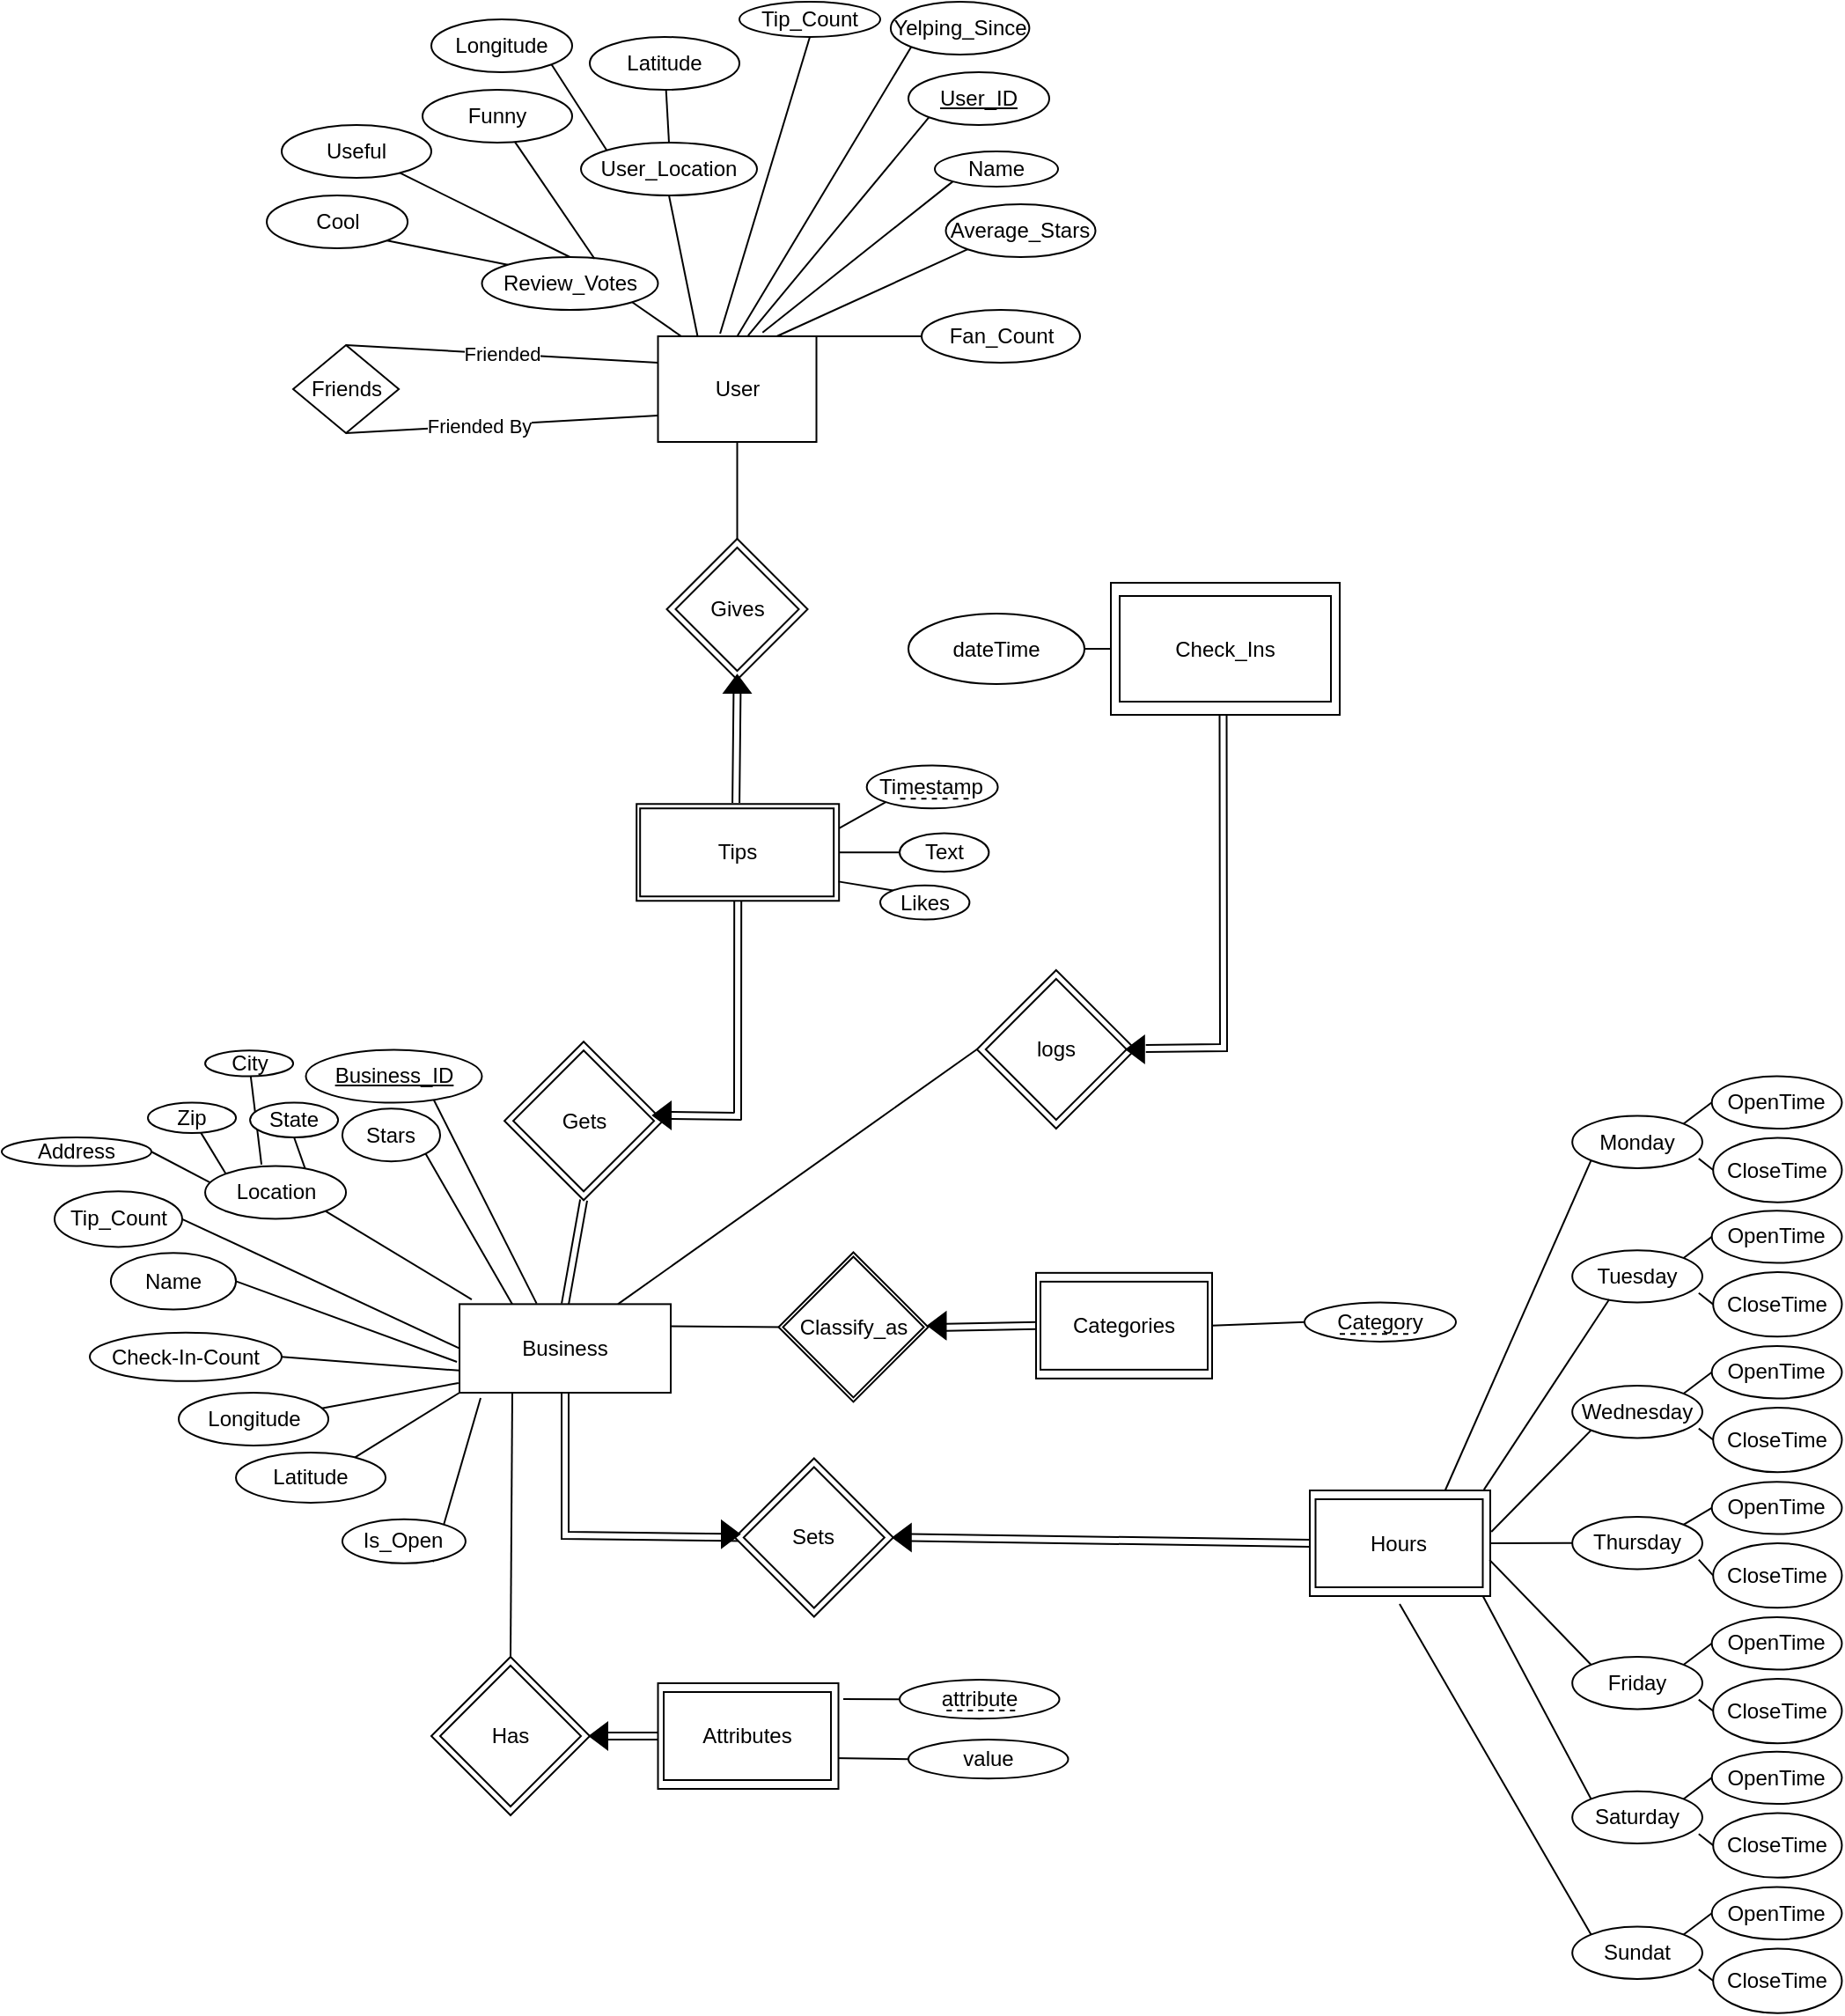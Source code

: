 <mxfile version="16.5.6" type="device"><diagram id="AR53AY8gA__hk3BfwRqI" name="Page-1"><mxGraphModel dx="1935" dy="1613" grid="1" gridSize="10" guides="1" tooltips="1" connect="1" arrows="1" fold="1" page="1" pageScale="1" pageWidth="850" pageHeight="1100" math="0" shadow="0"><root><mxCell id="0"/><mxCell id="1" parent="0"/><mxCell id="89PzQqyRBDrv_5Wlazgx-56" style="edgeStyle=none;shape=link;rounded=0;orthogonalLoop=1;jettySize=auto;html=1;exitX=0.5;exitY=1;exitDx=0;exitDy=0;entryX=0.5;entryY=0;entryDx=0;entryDy=0;startArrow=classic;startFill=1;endArrow=none;endFill=0;" parent="1" source="89PzQqyRBDrv_5Wlazgx-22" target="rKgtSeft5vj3iwlI9UVr-20" edge="1"><mxGeometry relative="1" as="geometry"/></mxCell><mxCell id="89PzQqyRBDrv_5Wlazgx-22" value="Gets" style="rhombus;whiteSpace=wrap;html=1;rounded=0;" parent="1" vertex="1"><mxGeometry x="285.53" y="610.62" width="90" height="90" as="geometry"/></mxCell><mxCell id="89PzQqyRBDrv_5Wlazgx-21" value="Tips" style="rounded=0;whiteSpace=wrap;html=1;" parent="1" vertex="1"><mxGeometry x="360.59" y="475.63" width="115" height="55" as="geometry"/></mxCell><mxCell id="89PzQqyRBDrv_5Wlazgx-20" value="Gives" style="rhombus;whiteSpace=wrap;html=1;rounded=0;" parent="1" vertex="1"><mxGeometry x="377.75" y="325" width="80" height="80" as="geometry"/></mxCell><mxCell id="89PzQqyRBDrv_5Wlazgx-18" value="Check_Ins" style="rounded=0;whiteSpace=wrap;html=1;" parent="1" vertex="1"><mxGeometry x="630" y="350" width="130" height="75" as="geometry"/></mxCell><mxCell id="NJfLKuM1G43_eUF7Ik8_-44" value="" style="edgeStyle=none;rounded=0;orthogonalLoop=1;jettySize=auto;html=1;endArrow=none;endFill=0;" parent="1" source="xviJDu3-SeCgHTeJtc27-12" edge="1"><mxGeometry relative="1" as="geometry"><mxPoint x="629.75" y="387.5" as="targetPoint"/></mxGeometry></mxCell><mxCell id="xviJDu3-SeCgHTeJtc27-12" value="dateTime" style="ellipse;whiteSpace=wrap;html=1;rounded=0;" parent="1" vertex="1"><mxGeometry x="515" y="367.5" width="100" height="40" as="geometry"/></mxCell><mxCell id="rKgtSeft5vj3iwlI9UVr-4" value="" style="rounded=0;orthogonalLoop=1;jettySize=auto;html=1;endArrow=none;endFill=0;entryX=0;entryY=1;entryDx=0;entryDy=0;exitX=0.66;exitY=-0.036;exitDx=0;exitDy=0;exitPerimeter=0;" parent="1" source="rKgtSeft5vj3iwlI9UVr-2" target="rKgtSeft5vj3iwlI9UVr-3" edge="1"><mxGeometry relative="1" as="geometry"/></mxCell><mxCell id="rKgtSeft5vj3iwlI9UVr-7" style="rounded=0;orthogonalLoop=1;jettySize=auto;html=1;entryX=0;entryY=1;entryDx=0;entryDy=0;endArrow=none;endFill=0;exitX=0.75;exitY=0;exitDx=0;exitDy=0;" parent="1" source="rKgtSeft5vj3iwlI9UVr-2" target="rKgtSeft5vj3iwlI9UVr-5" edge="1"><mxGeometry relative="1" as="geometry"><mxPoint x="429" y="260" as="sourcePoint"/></mxGeometry></mxCell><mxCell id="rKgtSeft5vj3iwlI9UVr-9" style="edgeStyle=none;shape=connector;rounded=0;orthogonalLoop=1;jettySize=auto;html=1;labelBackgroundColor=default;fontFamily=Helvetica;fontSize=11;fontColor=default;endArrow=none;endFill=0;strokeColor=default;entryX=0;entryY=1;entryDx=0;entryDy=0;exitX=0.5;exitY=0;exitDx=0;exitDy=0;" parent="1" source="rKgtSeft5vj3iwlI9UVr-2" target="rKgtSeft5vj3iwlI9UVr-8" edge="1"><mxGeometry relative="1" as="geometry"><mxPoint x="409" y="260" as="sourcePoint"/></mxGeometry></mxCell><mxCell id="rKgtSeft5vj3iwlI9UVr-11" style="edgeStyle=none;shape=connector;rounded=0;orthogonalLoop=1;jettySize=auto;html=1;exitX=1;exitY=0;exitDx=0;exitDy=0;entryX=0;entryY=0.5;entryDx=0;entryDy=0;labelBackgroundColor=default;fontFamily=Helvetica;fontSize=11;fontColor=default;endArrow=none;endFill=0;strokeColor=default;" parent="1" source="rKgtSeft5vj3iwlI9UVr-2" target="rKgtSeft5vj3iwlI9UVr-10" edge="1"><mxGeometry relative="1" as="geometry"/></mxCell><mxCell id="WrCm-bGhmT7i81sUrqgi-14" style="edgeStyle=none;rounded=0;orthogonalLoop=1;jettySize=auto;html=1;endArrow=none;endFill=0;entryX=0;entryY=1;entryDx=0;entryDy=0;exitX=0.569;exitY=-0.008;exitDx=0;exitDy=0;exitPerimeter=0;" parent="1" source="rKgtSeft5vj3iwlI9UVr-2" target="WrCm-bGhmT7i81sUrqgi-15" edge="1"><mxGeometry relative="1" as="geometry"><mxPoint x="389" y="70" as="targetPoint"/></mxGeometry></mxCell><mxCell id="rKgtSeft5vj3iwlI9UVr-2" value="User" style="rounded=0;whiteSpace=wrap;html=1;" parent="1" vertex="1"><mxGeometry x="372.75" y="210" width="90" height="60" as="geometry"/></mxCell><mxCell id="rKgtSeft5vj3iwlI9UVr-3" value="Name" style="ellipse;whiteSpace=wrap;html=1;rounded=0;" parent="1" vertex="1"><mxGeometry x="530" y="105" width="70" height="20" as="geometry"/></mxCell><mxCell id="rKgtSeft5vj3iwlI9UVr-5" value="Average_Stars" style="ellipse;whiteSpace=wrap;html=1;rounded=0;" parent="1" vertex="1"><mxGeometry x="536.25" y="135" width="85" height="30" as="geometry"/></mxCell><mxCell id="rKgtSeft5vj3iwlI9UVr-8" value="Yelping_Since" style="ellipse;whiteSpace=wrap;html=1;rounded=0;" parent="1" vertex="1"><mxGeometry x="504.94" y="20" width="78.75" height="30" as="geometry"/></mxCell><mxCell id="rKgtSeft5vj3iwlI9UVr-10" value="Fan_Count" style="ellipse;whiteSpace=wrap;html=1;rounded=0;" parent="1" vertex="1"><mxGeometry x="522.5" y="195" width="90" height="30" as="geometry"/></mxCell><mxCell id="rKgtSeft5vj3iwlI9UVr-16" style="edgeStyle=none;shape=connector;rounded=0;orthogonalLoop=1;jettySize=auto;html=1;exitX=0.5;exitY=1;exitDx=0;exitDy=0;labelBackgroundColor=default;fontFamily=Helvetica;fontSize=11;fontColor=default;endArrow=none;endFill=0;strokeColor=default;entryX=0.392;entryY=-0.025;entryDx=0;entryDy=0;entryPerimeter=0;" parent="1" source="rKgtSeft5vj3iwlI9UVr-14" target="rKgtSeft5vj3iwlI9UVr-2" edge="1"><mxGeometry relative="1" as="geometry"/></mxCell><mxCell id="rKgtSeft5vj3iwlI9UVr-14" value="Tip_Count" style="ellipse;whiteSpace=wrap;html=1;rounded=0;" parent="1" vertex="1"><mxGeometry x="419" y="20" width="80" height="20" as="geometry"/></mxCell><mxCell id="rKgtSeft5vj3iwlI9UVr-18" style="edgeStyle=none;shape=connector;rounded=0;orthogonalLoop=1;jettySize=auto;html=1;exitX=0.5;exitY=1;exitDx=0;exitDy=0;labelBackgroundColor=default;fontFamily=Helvetica;fontSize=11;fontColor=default;endArrow=none;endFill=0;strokeColor=default;entryX=0.25;entryY=0;entryDx=0;entryDy=0;" parent="1" source="rKgtSeft5vj3iwlI9UVr-17" target="rKgtSeft5vj3iwlI9UVr-2" edge="1"><mxGeometry relative="1" as="geometry"><mxPoint x="399" y="250" as="targetPoint"/></mxGeometry></mxCell><mxCell id="WrCm-bGhmT7i81sUrqgi-6" style="edgeStyle=none;rounded=0;orthogonalLoop=1;jettySize=auto;html=1;exitX=0.5;exitY=0;exitDx=0;exitDy=0;endArrow=none;endFill=0;" parent="1" source="rKgtSeft5vj3iwlI9UVr-17" target="WrCm-bGhmT7i81sUrqgi-8" edge="1"><mxGeometry relative="1" as="geometry"><mxPoint x="699" y="40" as="targetPoint"/></mxGeometry></mxCell><mxCell id="WrCm-bGhmT7i81sUrqgi-7" style="edgeStyle=none;rounded=0;orthogonalLoop=1;jettySize=auto;html=1;exitX=0;exitY=0;exitDx=0;exitDy=0;endArrow=none;endFill=0;entryX=1;entryY=1;entryDx=0;entryDy=0;" parent="1" source="rKgtSeft5vj3iwlI9UVr-17" target="WrCm-bGhmT7i81sUrqgi-9" edge="1"><mxGeometry relative="1" as="geometry"><mxPoint x="759" y="90" as="targetPoint"/></mxGeometry></mxCell><mxCell id="rKgtSeft5vj3iwlI9UVr-17" value="User_Location" style="ellipse;whiteSpace=wrap;html=1;rounded=0;" parent="1" vertex="1"><mxGeometry x="329.0" y="100" width="100" height="30" as="geometry"/></mxCell><mxCell id="rKgtSeft5vj3iwlI9UVr-25" value="" style="edgeStyle=none;shape=connector;rounded=0;orthogonalLoop=1;jettySize=auto;html=1;labelBackgroundColor=default;fontFamily=Helvetica;fontSize=11;fontColor=default;endArrow=none;endFill=0;strokeColor=default;exitX=0.058;exitY=-0.053;exitDx=0;exitDy=0;entryX=1;entryY=1;entryDx=0;entryDy=0;exitPerimeter=0;" parent="1" source="rKgtSeft5vj3iwlI9UVr-20" target="rKgtSeft5vj3iwlI9UVr-24" edge="1"><mxGeometry relative="1" as="geometry"><mxPoint x="250.53" y="770.62" as="sourcePoint"/></mxGeometry></mxCell><mxCell id="WrCm-bGhmT7i81sUrqgi-16" style="edgeStyle=none;rounded=0;orthogonalLoop=1;jettySize=auto;html=1;exitX=0.365;exitY=-0.008;exitDx=0;exitDy=0;endArrow=none;endFill=0;entryX=0.723;entryY=0.923;entryDx=0;entryDy=0;exitPerimeter=0;entryPerimeter=0;" parent="1" source="rKgtSeft5vj3iwlI9UVr-20" target="WrCm-bGhmT7i81sUrqgi-17" edge="1"><mxGeometry relative="1" as="geometry"><mxPoint x="410.53" y="670.62" as="targetPoint"/></mxGeometry></mxCell><mxCell id="WrCm-bGhmT7i81sUrqgi-61" style="edgeStyle=none;rounded=0;orthogonalLoop=1;jettySize=auto;html=1;endArrow=none;endFill=0;entryX=1;entryY=0.5;entryDx=0;entryDy=0;exitX=0;exitY=0.75;exitDx=0;exitDy=0;" parent="1" source="rKgtSeft5vj3iwlI9UVr-20" target="WrCm-bGhmT7i81sUrqgi-62" edge="1"><mxGeometry relative="1" as="geometry"><mxPoint x="140.53" y="960.62" as="targetPoint"/><mxPoint x="250" y="780" as="sourcePoint"/></mxGeometry></mxCell><mxCell id="rKgtSeft5vj3iwlI9UVr-20" value="Business" style="rounded=0;whiteSpace=wrap;html=1;" parent="1" vertex="1"><mxGeometry x="260" y="759.69" width="120" height="50.31" as="geometry"/></mxCell><mxCell id="rKgtSeft5vj3iwlI9UVr-27" value="" style="edgeStyle=none;shape=connector;rounded=0;orthogonalLoop=1;jettySize=auto;html=1;labelBackgroundColor=default;fontFamily=Helvetica;fontSize=11;fontColor=default;endArrow=none;endFill=0;strokeColor=default;exitX=0.4;exitY=-0.027;exitDx=0;exitDy=0;exitPerimeter=0;" parent="1" source="rKgtSeft5vj3iwlI9UVr-24" target="rKgtSeft5vj3iwlI9UVr-26" edge="1"><mxGeometry relative="1" as="geometry"><mxPoint x="3.031" y="670.728" as="sourcePoint"/><mxPoint x="-20" y="658" as="targetPoint"/></mxGeometry></mxCell><mxCell id="rKgtSeft5vj3iwlI9UVr-28" style="edgeStyle=none;shape=connector;rounded=0;orthogonalLoop=1;jettySize=auto;html=1;exitX=0.713;exitY=0.073;exitDx=0;exitDy=0;labelBackgroundColor=default;fontFamily=Helvetica;fontSize=11;fontColor=default;endArrow=none;endFill=0;strokeColor=default;entryX=0.5;entryY=1;entryDx=0;entryDy=0;exitPerimeter=0;" parent="1" source="rKgtSeft5vj3iwlI9UVr-24" target="rKgtSeft5vj3iwlI9UVr-29" edge="1"><mxGeometry relative="1" as="geometry"><mxPoint x="-51.97" y="750" as="targetPoint"/></mxGeometry></mxCell><mxCell id="rKgtSeft5vj3iwlI9UVr-24" value="Location" style="ellipse;whiteSpace=wrap;html=1;rounded=0;" parent="1" vertex="1"><mxGeometry x="115.53" y="681.25" width="80" height="30" as="geometry"/></mxCell><mxCell id="rKgtSeft5vj3iwlI9UVr-26" value="City" style="ellipse;whiteSpace=wrap;html=1;rounded=0;" parent="1" vertex="1"><mxGeometry x="115.53" y="615.62" width="50" height="14.69" as="geometry"/></mxCell><mxCell id="rKgtSeft5vj3iwlI9UVr-29" value="State" style="ellipse;whiteSpace=wrap;html=1;rounded=0;" parent="1" vertex="1"><mxGeometry x="141.05" y="645.31" width="50" height="19.69" as="geometry"/></mxCell><mxCell id="rKgtSeft5vj3iwlI9UVr-33" style="edgeStyle=none;shape=connector;rounded=0;orthogonalLoop=1;jettySize=auto;html=1;exitX=1;exitY=0.5;exitDx=0;exitDy=0;labelBackgroundColor=default;fontFamily=Helvetica;fontSize=11;fontColor=default;endArrow=none;endFill=0;strokeColor=default;entryX=-0.012;entryY=0.652;entryDx=0;entryDy=0;entryPerimeter=0;" parent="1" source="rKgtSeft5vj3iwlI9UVr-32" target="rKgtSeft5vj3iwlI9UVr-20" edge="1"><mxGeometry relative="1" as="geometry"><mxPoint x="280" y="770" as="targetPoint"/></mxGeometry></mxCell><mxCell id="rKgtSeft5vj3iwlI9UVr-32" value="Name" style="ellipse;whiteSpace=wrap;html=1;rounded=0;" parent="1" vertex="1"><mxGeometry x="61.97" y="730.62" width="71.05" height="32.19" as="geometry"/></mxCell><mxCell id="rKgtSeft5vj3iwlI9UVr-36" style="edgeStyle=none;shape=connector;rounded=0;orthogonalLoop=1;jettySize=auto;html=1;exitX=1;exitY=1;exitDx=0;exitDy=0;entryX=0.25;entryY=0;entryDx=0;entryDy=0;labelBackgroundColor=default;fontFamily=Helvetica;fontSize=11;fontColor=default;endArrow=none;endFill=0;strokeColor=default;" parent="1" source="rKgtSeft5vj3iwlI9UVr-34" target="rKgtSeft5vj3iwlI9UVr-20" edge="1"><mxGeometry relative="1" as="geometry"/></mxCell><mxCell id="rKgtSeft5vj3iwlI9UVr-34" value="Stars" style="ellipse;whiteSpace=wrap;html=1;rounded=0;" parent="1" vertex="1"><mxGeometry x="193.47" y="648.6" width="55.53" height="30" as="geometry"/></mxCell><mxCell id="rKgtSeft5vj3iwlI9UVr-40" style="edgeStyle=none;shape=connector;rounded=0;orthogonalLoop=1;jettySize=auto;html=1;entryX=0;entryY=0.5;entryDx=0;entryDy=0;labelBackgroundColor=default;fontFamily=Helvetica;fontSize=11;fontColor=default;endArrow=none;endFill=0;strokeColor=default;exitX=1;exitY=0.5;exitDx=0;exitDy=0;" parent="1" source="rKgtSeft5vj3iwlI9UVr-39" target="rKgtSeft5vj3iwlI9UVr-20" edge="1"><mxGeometry relative="1" as="geometry"/></mxCell><mxCell id="rKgtSeft5vj3iwlI9UVr-39" value="Tip_Count" style="ellipse;whiteSpace=wrap;html=1;rounded=0;" parent="1" vertex="1"><mxGeometry x="30" y="695.62" width="72.5" height="31.57" as="geometry"/></mxCell><mxCell id="WrCm-bGhmT7i81sUrqgi-8" value="Latitude" style="ellipse;whiteSpace=wrap;html=1;rounded=0;" parent="1" vertex="1"><mxGeometry x="334" y="40" width="85" height="30" as="geometry"/></mxCell><mxCell id="WrCm-bGhmT7i81sUrqgi-9" value="Longitude" style="ellipse;whiteSpace=wrap;html=1;rounded=0;" parent="1" vertex="1"><mxGeometry x="244" y="30" width="80" height="30" as="geometry"/></mxCell><mxCell id="WrCm-bGhmT7i81sUrqgi-12" value="Friended" style="edgeStyle=none;rounded=0;orthogonalLoop=1;jettySize=auto;html=1;exitX=0.5;exitY=0;exitDx=0;exitDy=0;endArrow=none;endFill=0;entryX=0;entryY=0.25;entryDx=0;entryDy=0;" parent="1" source="WrCm-bGhmT7i81sUrqgi-11" target="rKgtSeft5vj3iwlI9UVr-2" edge="1"><mxGeometry relative="1" as="geometry"><mxPoint x="370" y="220" as="targetPoint"/></mxGeometry></mxCell><mxCell id="WrCm-bGhmT7i81sUrqgi-11" value="Friends" style="rhombus;whiteSpace=wrap;html=1;" parent="1" vertex="1"><mxGeometry x="165.53" y="215" width="60" height="50" as="geometry"/></mxCell><mxCell id="WrCm-bGhmT7i81sUrqgi-15" value="&lt;u&gt;User_ID&lt;/u&gt;" style="ellipse;whiteSpace=wrap;html=1;rounded=0;" parent="1" vertex="1"><mxGeometry x="515" y="60" width="80" height="30" as="geometry"/></mxCell><mxCell id="WrCm-bGhmT7i81sUrqgi-17" value="&lt;u&gt;Business_ID&lt;/u&gt;" style="ellipse;whiteSpace=wrap;html=1;rounded=0;" parent="1" vertex="1"><mxGeometry x="172.75" y="615.31" width="100" height="30" as="geometry"/></mxCell><mxCell id="xviJDu3-SeCgHTeJtc27-4" style="edgeStyle=none;rounded=0;orthogonalLoop=1;jettySize=auto;html=1;exitX=1;exitY=0.25;exitDx=0;exitDy=0;endArrow=none;endFill=0;entryX=0;entryY=1;entryDx=0;entryDy=0;" parent="1" source="89PzQqyRBDrv_5Wlazgx-21" target="xviJDu3-SeCgHTeJtc27-5" edge="1"><mxGeometry relative="1" as="geometry"><mxPoint x="436.97" y="356.88" as="targetPoint"/><mxPoint x="436.97" y="466.88" as="sourcePoint"/></mxGeometry></mxCell><mxCell id="WrCm-bGhmT7i81sUrqgi-32" value="" style="edgeStyle=none;rounded=0;orthogonalLoop=1;jettySize=auto;html=1;endArrow=none;endFill=0;entryX=0.5;entryY=1;entryDx=0;entryDy=0;exitX=0.5;exitY=0;exitDx=0;exitDy=0;" parent="1" source="89PzQqyRBDrv_5Wlazgx-20" target="rKgtSeft5vj3iwlI9UVr-2" edge="1"><mxGeometry relative="1" as="geometry"><mxPoint x="475.25" y="270" as="targetPoint"/><mxPoint x="415.25" y="340" as="sourcePoint"/></mxGeometry></mxCell><mxCell id="WrCm-bGhmT7i81sUrqgi-31" value="Gives" style="rhombus;whiteSpace=wrap;html=1;rounded=0;" parent="1" vertex="1"><mxGeometry x="382.75" y="330" width="70" height="70" as="geometry"/></mxCell><mxCell id="xviJDu3-SeCgHTeJtc27-8" style="rounded=0;orthogonalLoop=1;jettySize=auto;html=1;endArrow=none;endFill=0;startArrow=none;exitX=0;exitY=0.5;exitDx=0;exitDy=0;entryX=0.75;entryY=0;entryDx=0;entryDy=0;" parent="1" source="89PzQqyRBDrv_5Wlazgx-19" target="rKgtSeft5vj3iwlI9UVr-20" edge="1"><mxGeometry relative="1" as="geometry"><mxPoint x="663.03" y="603.12" as="sourcePoint"/><mxPoint x="390.53" y="770.62" as="targetPoint"/></mxGeometry></mxCell><mxCell id="WrCm-bGhmT7i81sUrqgi-62" value="Check-In-Count" style="ellipse;whiteSpace=wrap;html=1;rounded=0;" parent="1" vertex="1"><mxGeometry x="50" y="775.93" width="109" height="27.5" as="geometry"/></mxCell><mxCell id="89PzQqyRBDrv_5Wlazgx-1" value="Tips" style="rounded=0;whiteSpace=wrap;html=1;" parent="1" vertex="1"><mxGeometry x="362.59" y="478.13" width="110" height="50" as="geometry"/></mxCell><mxCell id="89PzQqyRBDrv_5Wlazgx-5" value="Gets" style="rhombus;whiteSpace=wrap;html=1;rounded=0;" parent="1" vertex="1"><mxGeometry x="290.53" y="615.62" width="80" height="80" as="geometry"/></mxCell><mxCell id="89PzQqyRBDrv_5Wlazgx-6" value="" style="rounded=0;orthogonalLoop=1;jettySize=auto;html=1;endArrow=none;endFill=0;shape=link;exitX=0.5;exitY=1;exitDx=0;exitDy=0;entryX=0;entryY=0.5;entryDx=0;entryDy=0;" parent="1" source="89PzQqyRBDrv_5Wlazgx-21" target="89PzQqyRBDrv_5Wlazgx-52" edge="1"><mxGeometry relative="1" as="geometry"><mxPoint x="431.25" y="530" as="sourcePoint"/><mxPoint x="380" y="650" as="targetPoint"/><Array as="points"><mxPoint x="418" y="653"/></Array></mxGeometry></mxCell><mxCell id="89PzQqyRBDrv_5Wlazgx-7" value="Check_Ins" style="rounded=0;whiteSpace=wrap;html=1;" parent="1" vertex="1"><mxGeometry x="635" y="357.5" width="120" height="60" as="geometry"/></mxCell><mxCell id="89PzQqyRBDrv_5Wlazgx-10" style="edgeStyle=none;rounded=0;orthogonalLoop=1;jettySize=auto;html=1;exitX=0;exitY=0.5;exitDx=0;exitDy=0;endArrow=none;endFill=0;entryX=1;entryY=0.5;entryDx=0;entryDy=0;" parent="1" source="89PzQqyRBDrv_5Wlazgx-9" target="89PzQqyRBDrv_5Wlazgx-21" edge="1"><mxGeometry relative="1" as="geometry"><mxPoint x="386.97" y="456.88" as="targetPoint"/></mxGeometry></mxCell><mxCell id="89PzQqyRBDrv_5Wlazgx-9" value="Text" style="ellipse;whiteSpace=wrap;html=1;rounded=0;" parent="1" vertex="1"><mxGeometry x="510.0" y="492.19" width="50.69" height="21.88" as="geometry"/></mxCell><mxCell id="89PzQqyRBDrv_5Wlazgx-15" style="edgeStyle=none;rounded=0;orthogonalLoop=1;jettySize=auto;html=1;exitX=-0.095;exitY=0.534;exitDx=0;exitDy=0;endArrow=none;endFill=0;startArrow=none;startFill=1;shape=link;exitPerimeter=0;" parent="1" source="89PzQqyRBDrv_5Wlazgx-45" edge="1"><mxGeometry relative="1" as="geometry"><mxPoint x="693.75" y="425" as="targetPoint"/><Array as="points"><mxPoint x="694" y="614"/></Array></mxGeometry></mxCell><mxCell id="89PzQqyRBDrv_5Wlazgx-27" style="edgeStyle=none;rounded=0;orthogonalLoop=1;jettySize=auto;html=1;exitX=0;exitY=0;exitDx=0;exitDy=0;entryX=0.997;entryY=0.801;entryDx=0;entryDy=0;endArrow=none;endFill=0;entryPerimeter=0;" parent="1" source="89PzQqyRBDrv_5Wlazgx-24" target="89PzQqyRBDrv_5Wlazgx-21" edge="1"><mxGeometry relative="1" as="geometry"/></mxCell><mxCell id="89PzQqyRBDrv_5Wlazgx-24" value="Likes" style="ellipse;whiteSpace=wrap;html=1;rounded=0;" parent="1" vertex="1"><mxGeometry x="499.0" y="521.88" width="50.69" height="19.38" as="geometry"/></mxCell><mxCell id="89PzQqyRBDrv_5Wlazgx-34" style="edgeStyle=none;rounded=0;orthogonalLoop=1;jettySize=auto;html=1;exitX=0.947;exitY=0.3;exitDx=0;exitDy=0;entryX=-0.005;entryY=0.89;entryDx=0;entryDy=0;endArrow=none;endFill=0;entryPerimeter=0;exitPerimeter=0;" parent="1" source="89PzQqyRBDrv_5Wlazgx-32" target="rKgtSeft5vj3iwlI9UVr-20" edge="1"><mxGeometry relative="1" as="geometry"><mxPoint x="381.78" y="790.62" as="targetPoint"/></mxGeometry></mxCell><mxCell id="89PzQqyRBDrv_5Wlazgx-32" value="Longitude" style="ellipse;whiteSpace=wrap;html=1;rounded=0;" parent="1" vertex="1"><mxGeometry x="100.52" y="810" width="85" height="30" as="geometry"/></mxCell><mxCell id="89PzQqyRBDrv_5Wlazgx-35" style="edgeStyle=none;rounded=0;orthogonalLoop=1;jettySize=auto;html=1;exitX=0.782;exitY=0.119;exitDx=0;exitDy=0;endArrow=none;endFill=0;entryX=0;entryY=1;entryDx=0;entryDy=0;exitPerimeter=0;" parent="1" source="89PzQqyRBDrv_5Wlazgx-33" target="rKgtSeft5vj3iwlI9UVr-20" edge="1"><mxGeometry relative="1" as="geometry"><mxPoint x="390.53" y="810.62" as="targetPoint"/></mxGeometry></mxCell><mxCell id="89PzQqyRBDrv_5Wlazgx-33" value="Latitude" style="ellipse;whiteSpace=wrap;html=1;rounded=0;" parent="1" vertex="1"><mxGeometry x="133.02" y="844.06" width="85" height="28.44" as="geometry"/></mxCell><mxCell id="89PzQqyRBDrv_5Wlazgx-37" style="edgeStyle=none;rounded=0;orthogonalLoop=1;jettySize=auto;html=1;exitX=0.735;exitY=0.968;exitDx=0;exitDy=0;endArrow=none;endFill=0;exitPerimeter=0;entryX=0.1;entryY=1.06;entryDx=0;entryDy=0;entryPerimeter=0;" parent="1" source="89PzQqyRBDrv_5Wlazgx-36" target="rKgtSeft5vj3iwlI9UVr-20" edge="1"><mxGeometry relative="1" as="geometry"><mxPoint x="210" y="760" as="targetPoint"/></mxGeometry></mxCell><mxCell id="89PzQqyRBDrv_5Wlazgx-36" value="Is_Open" style="ellipse;whiteSpace=wrap;html=1;rounded=0;" parent="1" vertex="1"><mxGeometry x="193.47" y="881.88" width="70" height="25" as="geometry"/></mxCell><mxCell id="89PzQqyRBDrv_5Wlazgx-40" style="edgeStyle=none;rounded=0;orthogonalLoop=1;jettySize=auto;html=1;exitX=0;exitY=0.5;exitDx=0;exitDy=0;entryX=1;entryY=0.25;entryDx=0;entryDy=0;endArrow=none;endFill=0;" parent="1" source="NJfLKuM1G43_eUF7Ik8_-21" target="rKgtSeft5vj3iwlI9UVr-20" edge="1"><mxGeometry relative="1" as="geometry"><mxPoint x="529.354" y="814.407" as="sourcePoint"/></mxGeometry></mxCell><mxCell id="89PzQqyRBDrv_5Wlazgx-52" value="" style="triangle;whiteSpace=wrap;html=1;rotation=-180;fillColor=#000000;" parent="1" vertex="1"><mxGeometry x="370.0" y="645" width="10" height="15" as="geometry"/></mxCell><mxCell id="89PzQqyRBDrv_5Wlazgx-48" value="" style="triangle;whiteSpace=wrap;html=1;rotation=-90;fillColor=#000000;" parent="1" vertex="1"><mxGeometry x="412.75" y="400" width="10" height="15" as="geometry"/></mxCell><mxCell id="89PzQqyRBDrv_5Wlazgx-55" value="" style="rounded=0;orthogonalLoop=1;jettySize=auto;html=1;endArrow=none;endFill=0;shape=link;exitX=0.495;exitY=-0.063;exitDx=0;exitDy=0;exitPerimeter=0;" parent="1" source="89PzQqyRBDrv_5Wlazgx-1" target="89PzQqyRBDrv_5Wlazgx-48" edge="1"><mxGeometry relative="1" as="geometry"><mxPoint x="430" y="460" as="sourcePoint"/><mxPoint x="413.25" y="440" as="targetPoint"/></mxGeometry></mxCell><mxCell id="NJfLKuM1G43_eUF7Ik8_-35" style="edgeStyle=none;rounded=0;orthogonalLoop=1;jettySize=auto;html=1;exitX=1;exitY=0.5;exitDx=0;exitDy=0;endArrow=none;endFill=0;entryX=0.037;entryY=0.313;entryDx=0;entryDy=0;entryPerimeter=0;" parent="1" source="89PzQqyRBDrv_5Wlazgx-57" target="rKgtSeft5vj3iwlI9UVr-24" edge="1"><mxGeometry relative="1" as="geometry"><mxPoint x="270" y="780" as="targetPoint"/></mxGeometry></mxCell><mxCell id="89PzQqyRBDrv_5Wlazgx-57" value="Address" style="ellipse;whiteSpace=wrap;html=1;rounded=0;" parent="1" vertex="1"><mxGeometry x="-7.105e-15" y="665.0" width="85" height="16.25" as="geometry"/></mxCell><mxCell id="NJfLKuM1G43_eUF7Ik8_-18" style="edgeStyle=none;rounded=0;orthogonalLoop=1;jettySize=auto;html=1;exitX=0;exitY=0.5;exitDx=0;exitDy=0;endArrow=none;endFill=0;entryX=1;entryY=0.5;entryDx=0;entryDy=0;" parent="1" source="NJfLKuM1G43_eUF7Ik8_-10" target="NJfLKuM1G43_eUF7Ik8_-19" edge="1"><mxGeometry relative="1" as="geometry"><mxPoint x="847.95" y="844.82" as="targetPoint"/></mxGeometry></mxCell><mxCell id="NJfLKuM1G43_eUF7Ik8_-10" value="Thursday" style="ellipse;whiteSpace=wrap;html=1;rounded=0;" parent="1" vertex="1"><mxGeometry x="892.09" y="880.54" width="73.89" height="29.68" as="geometry"/></mxCell><mxCell id="NJfLKuM1G43_eUF7Ik8_-24" value="" style="rounded=0;orthogonalLoop=1;jettySize=auto;html=1;endArrow=none;endFill=0;shape=link;exitX=0;exitY=0.5;exitDx=0;exitDy=0;entryX=0;entryY=0.5;entryDx=0;entryDy=0;startArrow=none;" parent="1" source="NJfLKuM1G43_eUF7Ik8_-23" target="NJfLKuM1G43_eUF7Ik8_-19" edge="1"><mxGeometry relative="1" as="geometry"><mxPoint x="528.96" y="1148.56" as="sourcePoint"/><mxPoint x="569.61" y="888.88" as="targetPoint"/></mxGeometry></mxCell><mxCell id="NJfLKuM1G43_eUF7Ik8_-25" value="Hours" style="rounded=0;whiteSpace=wrap;html=1;" parent="1" vertex="1"><mxGeometry x="587.5" y="741.93" width="100" height="60" as="geometry"/></mxCell><mxCell id="NJfLKuM1G43_eUF7Ik8_-26" value="Categories" style="rounded=0;whiteSpace=wrap;html=1;" parent="1" vertex="1"><mxGeometry x="590" y="746.93" width="95" height="50" as="geometry"/></mxCell><mxCell id="NJfLKuM1G43_eUF7Ik8_-31" value="" style="triangle;whiteSpace=wrap;html=1;rotation=-180;fillColor=#000000;" parent="1" vertex="1"><mxGeometry x="526.25" y="764.43" width="10" height="15" as="geometry"/></mxCell><mxCell id="NJfLKuM1G43_eUF7Ik8_-32" value="" style="edgeStyle=none;shape=link;rounded=0;orthogonalLoop=1;jettySize=auto;html=1;exitX=0;exitY=0.5;exitDx=0;exitDy=0;endArrow=none;endFill=0;width=4;entryX=-0.011;entryY=0.44;entryDx=0;entryDy=0;entryPerimeter=0;" parent="1" source="NJfLKuM1G43_eUF7Ik8_-25" target="NJfLKuM1G43_eUF7Ik8_-31" edge="1"><mxGeometry relative="1" as="geometry"><mxPoint x="587.5" y="779.43" as="sourcePoint"/><mxPoint x="552.5" y="784.43" as="targetPoint"/></mxGeometry></mxCell><mxCell id="NJfLKuM1G43_eUF7Ik8_-34" value="" style="edgeStyle=none;rounded=0;orthogonalLoop=1;jettySize=auto;html=1;exitX=0.5;exitY=1;exitDx=0;exitDy=0;endArrow=none;endFill=0;shape=link;entryX=0;entryY=0.5;entryDx=0;entryDy=0;" parent="1" source="rKgtSeft5vj3iwlI9UVr-20" target="NJfLKuM1G43_eUF7Ik8_-20" edge="1"><mxGeometry relative="1" as="geometry"><mxPoint x="390.0" y="840.001" as="sourcePoint"/><mxPoint x="361.93" y="898.86" as="targetPoint"/><Array as="points"><mxPoint x="320" y="891"/></Array></mxGeometry></mxCell><mxCell id="NJfLKuM1G43_eUF7Ik8_-43" style="edgeStyle=none;rounded=0;orthogonalLoop=1;jettySize=auto;html=1;exitX=0;exitY=0.5;exitDx=0;exitDy=0;entryX=1;entryY=0.5;entryDx=0;entryDy=0;endArrow=none;endFill=0;" parent="1" source="NJfLKuM1G43_eUF7Ik8_-42" target="NJfLKuM1G43_eUF7Ik8_-25" edge="1"><mxGeometry relative="1" as="geometry"/></mxCell><mxCell id="NJfLKuM1G43_eUF7Ik8_-46" value="Sets" style="rhombus;whiteSpace=wrap;html=1;rounded=0;" parent="1" vertex="1"><mxGeometry x="244.0" y="960.0" width="90" height="90" as="geometry"/></mxCell><mxCell id="NJfLKuM1G43_eUF7Ik8_-47" value="Has" style="rhombus;whiteSpace=wrap;html=1;rounded=0;" parent="1" vertex="1"><mxGeometry x="249.0" y="965.0" width="80" height="80" as="geometry"/></mxCell><mxCell id="NJfLKuM1G43_eUF7Ik8_-48" value="" style="triangle;whiteSpace=wrap;html=1;rotation=-180;fillColor=#000000;" parent="1" vertex="1"><mxGeometry x="334.0" y="997.5" width="10" height="15" as="geometry"/></mxCell><mxCell id="NJfLKuM1G43_eUF7Ik8_-54" style="edgeStyle=none;rounded=0;orthogonalLoop=1;jettySize=auto;html=1;exitX=0.5;exitY=0;exitDx=0;exitDy=0;entryX=0.25;entryY=1;entryDx=0;entryDy=0;endArrow=none;endFill=0;" parent="1" source="NJfLKuM1G43_eUF7Ik8_-46" target="rKgtSeft5vj3iwlI9UVr-20" edge="1"><mxGeometry relative="1" as="geometry"><mxPoint x="290.53" y="908.12" as="sourcePoint"/></mxGeometry></mxCell><mxCell id="NJfLKuM1G43_eUF7Ik8_-55" value="" style="edgeStyle=none;rounded=0;orthogonalLoop=1;jettySize=auto;html=1;endArrow=none;endFill=0;shape=link;exitX=0;exitY=0.5;exitDx=0;exitDy=0;" parent="1" source="NJfLKuM1G43_eUF7Ik8_-50" target="NJfLKuM1G43_eUF7Ik8_-48" edge="1"><mxGeometry relative="1" as="geometry"><mxPoint x="360" y="1032.2" as="sourcePoint"/></mxGeometry></mxCell><mxCell id="NJfLKuM1G43_eUF7Ik8_-53" style="edgeStyle=none;rounded=0;orthogonalLoop=1;jettySize=auto;html=1;exitX=0;exitY=0.5;exitDx=0;exitDy=0;entryX=1.027;entryY=0.15;entryDx=0;entryDy=0;endArrow=none;endFill=0;entryPerimeter=0;" parent="1" source="NJfLKuM1G43_eUF7Ik8_-52" target="NJfLKuM1G43_eUF7Ik8_-50" edge="1"><mxGeometry relative="1" as="geometry"><mxPoint x="474.88" y="1000.63" as="targetPoint"/></mxGeometry></mxCell><mxCell id="rT8xZRU_z1r5qrRRz7i0-6" style="edgeStyle=none;rounded=0;orthogonalLoop=1;jettySize=auto;html=1;exitX=0.5;exitY=0;exitDx=0;exitDy=0;endArrow=none;endFill=0;" edge="1" source="rT8xZRU_z1r5qrRRz7i0-8" target="rT8xZRU_z1r5qrRRz7i0-9" parent="1"><mxGeometry relative="1" as="geometry"><mxPoint x="594" y="75" as="targetPoint"/></mxGeometry></mxCell><mxCell id="rT8xZRU_z1r5qrRRz7i0-7" style="edgeStyle=none;rounded=0;orthogonalLoop=1;jettySize=auto;html=1;exitX=0;exitY=0;exitDx=0;exitDy=0;endArrow=none;endFill=0;entryX=1;entryY=1;entryDx=0;entryDy=0;" edge="1" source="rT8xZRU_z1r5qrRRz7i0-8" target="rT8xZRU_z1r5qrRRz7i0-10" parent="1"><mxGeometry relative="1" as="geometry"><mxPoint x="654" y="125" as="targetPoint"/></mxGeometry></mxCell><mxCell id="rT8xZRU_z1r5qrRRz7i0-8" value="Review_Votes" style="ellipse;whiteSpace=wrap;html=1;rounded=0;" vertex="1" parent="1"><mxGeometry x="272.75" y="165" width="100" height="30" as="geometry"/></mxCell><mxCell id="rT8xZRU_z1r5qrRRz7i0-9" value="Useful" style="ellipse;whiteSpace=wrap;html=1;rounded=0;" vertex="1" parent="1"><mxGeometry x="159" y="90" width="85" height="30" as="geometry"/></mxCell><mxCell id="rT8xZRU_z1r5qrRRz7i0-10" value="Cool" style="ellipse;whiteSpace=wrap;html=1;rounded=0;" vertex="1" parent="1"><mxGeometry x="150.53" y="130" width="80" height="30" as="geometry"/></mxCell><mxCell id="rT8xZRU_z1r5qrRRz7i0-11" value="Funny" style="ellipse;whiteSpace=wrap;html=1;rounded=0;" vertex="1" parent="1"><mxGeometry x="239" y="70" width="85" height="30" as="geometry"/></mxCell><mxCell id="rT8xZRU_z1r5qrRRz7i0-12" style="edgeStyle=none;rounded=0;orthogonalLoop=1;jettySize=auto;html=1;exitX=0.64;exitY=0.033;exitDx=0;exitDy=0;endArrow=none;endFill=0;exitPerimeter=0;" edge="1" parent="1" source="rT8xZRU_z1r5qrRRz7i0-8" target="rT8xZRU_z1r5qrRRz7i0-11"><mxGeometry relative="1" as="geometry"><mxPoint x="269.571" y="114.397" as="targetPoint"/><mxPoint x="223.02" y="170" as="sourcePoint"/></mxGeometry></mxCell><mxCell id="rT8xZRU_z1r5qrRRz7i0-14" style="edgeStyle=none;shape=connector;rounded=0;orthogonalLoop=1;jettySize=auto;html=1;exitX=1;exitY=1;exitDx=0;exitDy=0;labelBackgroundColor=default;fontFamily=Helvetica;fontSize=11;fontColor=default;endArrow=none;endFill=0;strokeColor=default;entryX=0.147;entryY=0;entryDx=0;entryDy=0;entryPerimeter=0;" edge="1" parent="1" source="rT8xZRU_z1r5qrRRz7i0-8" target="rKgtSeft5vj3iwlI9UVr-2"><mxGeometry relative="1" as="geometry"><mxPoint x="405.25" y="220" as="targetPoint"/><mxPoint x="389" y="140" as="sourcePoint"/></mxGeometry></mxCell><mxCell id="rT8xZRU_z1r5qrRRz7i0-15" style="edgeStyle=none;rounded=0;orthogonalLoop=1;jettySize=auto;html=1;exitX=0.5;exitY=1;exitDx=0;exitDy=0;endArrow=none;endFill=0;entryX=0;entryY=0.75;entryDx=0;entryDy=0;" edge="1" parent="1" source="WrCm-bGhmT7i81sUrqgi-11" target="rKgtSeft5vj3iwlI9UVr-2"><mxGeometry relative="1" as="geometry"><mxPoint x="199" y="215" as="sourcePoint"/><mxPoint x="370" y="240" as="targetPoint"/></mxGeometry></mxCell><mxCell id="rT8xZRU_z1r5qrRRz7i0-16" value="Friended By" style="edgeLabel;html=1;align=center;verticalAlign=middle;resizable=0;points=[];" vertex="1" connectable="0" parent="rT8xZRU_z1r5qrRRz7i0-15"><mxGeometry x="-0.148" relative="1" as="geometry"><mxPoint as="offset"/></mxGeometry></mxCell><mxCell id="rT8xZRU_z1r5qrRRz7i0-18" value="" style="group" vertex="1" connectable="0" parent="1"><mxGeometry x="416.4" y="851.24" width="95.0" height="90" as="geometry"/></mxCell><mxCell id="NJfLKuM1G43_eUF7Ik8_-2" value="Sets" style="rhombus;whiteSpace=wrap;html=1;rounded=0;" parent="rT8xZRU_z1r5qrRRz7i0-18" vertex="1"><mxGeometry y="-4" width="90" height="90" as="geometry"/></mxCell><mxCell id="NJfLKuM1G43_eUF7Ik8_-20" value="Sets" style="rhombus;whiteSpace=wrap;html=1;rounded=0;" parent="rT8xZRU_z1r5qrRRz7i0-18" vertex="1"><mxGeometry x="5" y="1" width="80" height="80" as="geometry"/></mxCell><mxCell id="rT8xZRU_z1r5qrRRz7i0-19" value="value" style="ellipse;whiteSpace=wrap;html=1;rounded=0;" vertex="1" parent="1"><mxGeometry x="515" y="1007" width="90.75" height="22.18" as="geometry"/></mxCell><mxCell id="rT8xZRU_z1r5qrRRz7i0-20" style="edgeStyle=none;rounded=0;orthogonalLoop=1;jettySize=auto;html=1;exitX=0;exitY=0.5;exitDx=0;exitDy=0;entryX=1;entryY=0.75;entryDx=0;entryDy=0;endArrow=none;endFill=0;" edge="1" parent="1" source="rT8xZRU_z1r5qrRRz7i0-19" target="NJfLKuM1G43_eUF7Ik8_-51"><mxGeometry relative="1" as="geometry"><mxPoint x="512.66" y="949.52" as="sourcePoint"/><mxPoint x="474.88" y="1015.63" as="targetPoint"/></mxGeometry></mxCell><mxCell id="rT8xZRU_z1r5qrRRz7i0-21" value="" style="group;rotation=90;" vertex="1" connectable="0" parent="1"><mxGeometry x="372.75" y="975.0" width="102.5" height="60" as="geometry"/></mxCell><mxCell id="NJfLKuM1G43_eUF7Ik8_-50" value="Hours" style="rounded=0;whiteSpace=wrap;html=1;" parent="rT8xZRU_z1r5qrRRz7i0-21" vertex="1"><mxGeometry width="102.5" height="60" as="geometry"/></mxCell><mxCell id="NJfLKuM1G43_eUF7Ik8_-51" value="Attributes" style="rounded=0;whiteSpace=wrap;html=1;" parent="rT8xZRU_z1r5qrRRz7i0-21" vertex="1"><mxGeometry x="3.25" y="5" width="95" height="50" as="geometry"/></mxCell><mxCell id="rT8xZRU_z1r5qrRRz7i0-22" value="" style="group" vertex="1" connectable="0" parent="1"><mxGeometry x="510.0" y="973" width="90.75" height="22.18" as="geometry"/></mxCell><mxCell id="NJfLKuM1G43_eUF7Ik8_-52" value="attribute" style="ellipse;whiteSpace=wrap;html=1;rounded=0;" parent="rT8xZRU_z1r5qrRRz7i0-22" vertex="1"><mxGeometry width="90.75" height="22.18" as="geometry"/></mxCell><mxCell id="NJfLKuM1G43_eUF7Ik8_-56" value="" style="endArrow=none;dashed=1;html=1;rounded=0;" parent="rT8xZRU_z1r5qrRRz7i0-22" edge="1"><mxGeometry width="50" height="50" relative="1" as="geometry"><mxPoint x="26.63" y="17.5" as="sourcePoint"/><mxPoint x="66.63" y="17.5" as="targetPoint"/></mxGeometry></mxCell><mxCell id="rKgtSeft5vj3iwlI9UVr-30" value="Zip" style="ellipse;whiteSpace=wrap;html=1;rounded=0;" parent="1" vertex="1"><mxGeometry x="83.02" y="645.31" width="50" height="17.19" as="geometry"/></mxCell><mxCell id="rT8xZRU_z1r5qrRRz7i0-29" value="" style="edgeStyle=none;shape=connector;rounded=0;orthogonalLoop=1;jettySize=auto;html=1;exitX=0;exitY=0;exitDx=0;exitDy=0;labelBackgroundColor=default;fontFamily=Helvetica;fontSize=11;fontColor=default;endArrow=none;endFill=0;strokeColor=default;" edge="1" parent="1" source="rKgtSeft5vj3iwlI9UVr-24" target="rKgtSeft5vj3iwlI9UVr-30"><mxGeometry relative="1" as="geometry"><mxPoint x="114.736" y="675.013" as="sourcePoint"/><mxPoint x="110" y="640" as="targetPoint"/></mxGeometry></mxCell><mxCell id="rT8xZRU_z1r5qrRRz7i0-31" value="" style="group" vertex="1" connectable="0" parent="1"><mxGeometry x="553.9" y="570" width="95" height="90" as="geometry"/></mxCell><mxCell id="89PzQqyRBDrv_5Wlazgx-19" value="logs" style="rhombus;whiteSpace=wrap;html=1;rounded=0;" parent="rT8xZRU_z1r5qrRRz7i0-31" vertex="1"><mxGeometry width="90" height="90" as="geometry"/></mxCell><mxCell id="89PzQqyRBDrv_5Wlazgx-13" value="logs" style="rhombus;whiteSpace=wrap;html=1;rounded=0;" parent="rT8xZRU_z1r5qrRRz7i0-31" vertex="1"><mxGeometry x="5" y="5" width="80" height="80" as="geometry"/></mxCell><mxCell id="89PzQqyRBDrv_5Wlazgx-45" value="" style="triangle;whiteSpace=wrap;html=1;rotation=-180;fillColor=#000000;" parent="rT8xZRU_z1r5qrRRz7i0-31" vertex="1"><mxGeometry x="85" y="37.5" width="10" height="15" as="geometry"/></mxCell><mxCell id="rT8xZRU_z1r5qrRRz7i0-34" value="" style="group" vertex="1" connectable="0" parent="1"><mxGeometry x="491.34" y="453.76" width="74.44" height="24.37" as="geometry"/></mxCell><mxCell id="xviJDu3-SeCgHTeJtc27-5" value="Timestamp" style="ellipse;whiteSpace=wrap;html=1;rounded=0;" parent="rT8xZRU_z1r5qrRRz7i0-34" vertex="1"><mxGeometry width="74.44" height="24.37" as="geometry"/></mxCell><mxCell id="89PzQqyRBDrv_5Wlazgx-23" value="" style="endArrow=none;dashed=1;html=1;rounded=0;" parent="rT8xZRU_z1r5qrRRz7i0-34" edge="1"><mxGeometry width="50" height="50" relative="1" as="geometry"><mxPoint x="18.94" y="18.87" as="sourcePoint"/><mxPoint x="58.94" y="18.87" as="targetPoint"/></mxGeometry></mxCell><mxCell id="rT8xZRU_z1r5qrRRz7i0-35" value="" style="group" vertex="1" connectable="0" parent="1"><mxGeometry x="441.25" y="730.21" width="85.0" height="85" as="geometry"/></mxCell><mxCell id="NJfLKuM1G43_eUF7Ik8_-28" value="Classify_as" style="rhombus;whiteSpace=wrap;html=1;" parent="rT8xZRU_z1r5qrRRz7i0-35" vertex="1"><mxGeometry width="85" height="85" as="geometry"/></mxCell><mxCell id="NJfLKuM1G43_eUF7Ik8_-21" value="Classify_as" style="rhombus;whiteSpace=wrap;html=1;" parent="rT8xZRU_z1r5qrRRz7i0-35" vertex="1"><mxGeometry x="2.5" y="2.5" width="80" height="80" as="geometry"/></mxCell><mxCell id="NJfLKuM1G43_eUF7Ik8_-33" value="" style="triangle;whiteSpace=wrap;html=1;rotation=0;fillColor=#000000;" parent="1" vertex="1"><mxGeometry x="409.0" y="882.88" width="10" height="15" as="geometry"/></mxCell><mxCell id="rT8xZRU_z1r5qrRRz7i0-39" value="" style="group" vertex="1" connectable="0" parent="1"><mxGeometry x="743" y="865.5" width="102.5" height="60" as="geometry"/></mxCell><mxCell id="NJfLKuM1G43_eUF7Ik8_-19" value="Hours" style="rounded=0;whiteSpace=wrap;html=1;" parent="rT8xZRU_z1r5qrRRz7i0-39" vertex="1"><mxGeometry width="102.5" height="60" as="geometry"/></mxCell><mxCell id="NJfLKuM1G43_eUF7Ik8_-1" value="Hours" style="rounded=0;whiteSpace=wrap;html=1;" parent="rT8xZRU_z1r5qrRRz7i0-39" vertex="1"><mxGeometry x="3.25" y="5" width="95" height="50" as="geometry"/></mxCell><mxCell id="NJfLKuM1G43_eUF7Ik8_-23" value="" style="triangle;whiteSpace=wrap;html=1;rotation=-180;fillColor=#000000;" parent="1" vertex="1"><mxGeometry x="506.4" y="884.74" width="10" height="15" as="geometry"/></mxCell><mxCell id="rT8xZRU_z1r5qrRRz7i0-41" style="edgeStyle=none;rounded=0;orthogonalLoop=1;jettySize=auto;html=1;exitX=0;exitY=0.5;exitDx=0;exitDy=0;endArrow=none;endFill=0;entryX=1;entryY=0;entryDx=0;entryDy=0;" edge="1" source="rT8xZRU_z1r5qrRRz7i0-42" parent="1" target="NJfLKuM1G43_eUF7Ik8_-10"><mxGeometry relative="1" as="geometry"><mxPoint x="932.09" y="928.34" as="targetPoint"/></mxGeometry></mxCell><mxCell id="rT8xZRU_z1r5qrRRz7i0-42" value="OpenTime" style="ellipse;whiteSpace=wrap;html=1;rounded=0;" vertex="1" parent="1"><mxGeometry x="971.34" y="860.59" width="73.89" height="29.68" as="geometry"/></mxCell><mxCell id="rT8xZRU_z1r5qrRRz7i0-43" style="edgeStyle=none;rounded=0;orthogonalLoop=1;jettySize=auto;html=1;exitX=0;exitY=0.5;exitDx=0;exitDy=0;endArrow=none;endFill=0;entryX=0.972;entryY=0.817;entryDx=0;entryDy=0;entryPerimeter=0;" edge="1" source="rT8xZRU_z1r5qrRRz7i0-44" parent="1" target="NJfLKuM1G43_eUF7Ik8_-10"><mxGeometry relative="1" as="geometry"><mxPoint x="943.2" y="924.27" as="targetPoint"/></mxGeometry></mxCell><mxCell id="rT8xZRU_z1r5qrRRz7i0-44" value="CloseTime" style="ellipse;whiteSpace=wrap;html=1;rounded=0;" vertex="1" parent="1"><mxGeometry x="972.09" y="895.47" width="73.14" height="36.68" as="geometry"/></mxCell><mxCell id="rT8xZRU_z1r5qrRRz7i0-53" value="Friday" style="ellipse;whiteSpace=wrap;html=1;rounded=0;" vertex="1" parent="1"><mxGeometry x="892.09" y="960.06" width="73.89" height="29.68" as="geometry"/></mxCell><mxCell id="rT8xZRU_z1r5qrRRz7i0-54" style="edgeStyle=none;rounded=0;orthogonalLoop=1;jettySize=auto;html=1;exitX=0;exitY=0.5;exitDx=0;exitDy=0;endArrow=none;endFill=0;entryX=1;entryY=0;entryDx=0;entryDy=0;" edge="1" source="rT8xZRU_z1r5qrRRz7i0-55" target="rT8xZRU_z1r5qrRRz7i0-53" parent="1"><mxGeometry relative="1" as="geometry"><mxPoint x="932.09" y="1005.31" as="targetPoint"/></mxGeometry></mxCell><mxCell id="rT8xZRU_z1r5qrRRz7i0-55" value="OpenTime" style="ellipse;whiteSpace=wrap;html=1;rounded=0;" vertex="1" parent="1"><mxGeometry x="971.34" y="937.56" width="73.89" height="29.68" as="geometry"/></mxCell><mxCell id="rT8xZRU_z1r5qrRRz7i0-56" style="edgeStyle=none;rounded=0;orthogonalLoop=1;jettySize=auto;html=1;exitX=0;exitY=0.5;exitDx=0;exitDy=0;endArrow=none;endFill=0;entryX=0.972;entryY=0.817;entryDx=0;entryDy=0;entryPerimeter=0;" edge="1" source="rT8xZRU_z1r5qrRRz7i0-57" target="rT8xZRU_z1r5qrRRz7i0-53" parent="1"><mxGeometry relative="1" as="geometry"><mxPoint x="943.2" y="1001.24" as="targetPoint"/></mxGeometry></mxCell><mxCell id="rT8xZRU_z1r5qrRRz7i0-57" value="CloseTime" style="ellipse;whiteSpace=wrap;html=1;rounded=0;" vertex="1" parent="1"><mxGeometry x="972.09" y="972.44" width="73.14" height="36.68" as="geometry"/></mxCell><mxCell id="rT8xZRU_z1r5qrRRz7i0-58" value="Saturday" style="ellipse;whiteSpace=wrap;html=1;rounded=0;" vertex="1" parent="1"><mxGeometry x="892.09" y="1036.34" width="73.89" height="29.68" as="geometry"/></mxCell><mxCell id="rT8xZRU_z1r5qrRRz7i0-59" style="edgeStyle=none;rounded=0;orthogonalLoop=1;jettySize=auto;html=1;exitX=0;exitY=0.5;exitDx=0;exitDy=0;endArrow=none;endFill=0;entryX=1;entryY=0;entryDx=0;entryDy=0;" edge="1" source="rT8xZRU_z1r5qrRRz7i0-60" target="rT8xZRU_z1r5qrRRz7i0-58" parent="1"><mxGeometry relative="1" as="geometry"><mxPoint x="932.09" y="1081.59" as="targetPoint"/></mxGeometry></mxCell><mxCell id="rT8xZRU_z1r5qrRRz7i0-60" value="OpenTime" style="ellipse;whiteSpace=wrap;html=1;rounded=0;" vertex="1" parent="1"><mxGeometry x="971.34" y="1013.84" width="73.89" height="29.68" as="geometry"/></mxCell><mxCell id="rT8xZRU_z1r5qrRRz7i0-61" style="edgeStyle=none;rounded=0;orthogonalLoop=1;jettySize=auto;html=1;exitX=0;exitY=0.5;exitDx=0;exitDy=0;endArrow=none;endFill=0;entryX=0.972;entryY=0.817;entryDx=0;entryDy=0;entryPerimeter=0;" edge="1" source="rT8xZRU_z1r5qrRRz7i0-62" target="rT8xZRU_z1r5qrRRz7i0-58" parent="1"><mxGeometry relative="1" as="geometry"><mxPoint x="943.2" y="1077.52" as="targetPoint"/></mxGeometry></mxCell><mxCell id="rT8xZRU_z1r5qrRRz7i0-62" value="CloseTime" style="ellipse;whiteSpace=wrap;html=1;rounded=0;" vertex="1" parent="1"><mxGeometry x="972.09" y="1048.72" width="73.14" height="36.68" as="geometry"/></mxCell><mxCell id="rT8xZRU_z1r5qrRRz7i0-63" value="Sundat" style="ellipse;whiteSpace=wrap;html=1;rounded=0;" vertex="1" parent="1"><mxGeometry x="892.09" y="1113.31" width="73.89" height="29.68" as="geometry"/></mxCell><mxCell id="rT8xZRU_z1r5qrRRz7i0-64" style="edgeStyle=none;rounded=0;orthogonalLoop=1;jettySize=auto;html=1;exitX=0;exitY=0.5;exitDx=0;exitDy=0;endArrow=none;endFill=0;entryX=1;entryY=0;entryDx=0;entryDy=0;" edge="1" source="rT8xZRU_z1r5qrRRz7i0-65" target="rT8xZRU_z1r5qrRRz7i0-63" parent="1"><mxGeometry relative="1" as="geometry"><mxPoint x="932.09" y="1158.56" as="targetPoint"/></mxGeometry></mxCell><mxCell id="rT8xZRU_z1r5qrRRz7i0-65" value="OpenTime" style="ellipse;whiteSpace=wrap;html=1;rounded=0;" vertex="1" parent="1"><mxGeometry x="971.34" y="1090.81" width="73.89" height="29.68" as="geometry"/></mxCell><mxCell id="rT8xZRU_z1r5qrRRz7i0-66" style="edgeStyle=none;rounded=0;orthogonalLoop=1;jettySize=auto;html=1;exitX=0;exitY=0.5;exitDx=0;exitDy=0;endArrow=none;endFill=0;entryX=0.972;entryY=0.817;entryDx=0;entryDy=0;entryPerimeter=0;" edge="1" source="rT8xZRU_z1r5qrRRz7i0-67" target="rT8xZRU_z1r5qrRRz7i0-63" parent="1"><mxGeometry relative="1" as="geometry"><mxPoint x="943.2" y="1154.49" as="targetPoint"/></mxGeometry></mxCell><mxCell id="rT8xZRU_z1r5qrRRz7i0-67" value="CloseTime" style="ellipse;whiteSpace=wrap;html=1;rounded=0;" vertex="1" parent="1"><mxGeometry x="972.09" y="1125.69" width="73.14" height="36.68" as="geometry"/></mxCell><mxCell id="rT8xZRU_z1r5qrRRz7i0-73" value="Monday" style="ellipse;whiteSpace=wrap;html=1;rounded=0;" vertex="1" parent="1"><mxGeometry x="892.09" y="652.81" width="73.89" height="29.68" as="geometry"/></mxCell><mxCell id="rT8xZRU_z1r5qrRRz7i0-74" style="edgeStyle=none;rounded=0;orthogonalLoop=1;jettySize=auto;html=1;exitX=0;exitY=0.5;exitDx=0;exitDy=0;endArrow=none;endFill=0;entryX=1;entryY=0;entryDx=0;entryDy=0;" edge="1" source="rT8xZRU_z1r5qrRRz7i0-75" target="rT8xZRU_z1r5qrRRz7i0-73" parent="1"><mxGeometry relative="1" as="geometry"><mxPoint x="932.09" y="698.06" as="targetPoint"/></mxGeometry></mxCell><mxCell id="rT8xZRU_z1r5qrRRz7i0-75" value="OpenTime" style="ellipse;whiteSpace=wrap;html=1;rounded=0;" vertex="1" parent="1"><mxGeometry x="971.34" y="630.31" width="73.89" height="29.68" as="geometry"/></mxCell><mxCell id="rT8xZRU_z1r5qrRRz7i0-76" style="edgeStyle=none;rounded=0;orthogonalLoop=1;jettySize=auto;html=1;exitX=0;exitY=0.5;exitDx=0;exitDy=0;endArrow=none;endFill=0;entryX=0.972;entryY=0.817;entryDx=0;entryDy=0;entryPerimeter=0;" edge="1" source="rT8xZRU_z1r5qrRRz7i0-77" target="rT8xZRU_z1r5qrRRz7i0-73" parent="1"><mxGeometry relative="1" as="geometry"><mxPoint x="943.2" y="693.99" as="targetPoint"/></mxGeometry></mxCell><mxCell id="rT8xZRU_z1r5qrRRz7i0-77" value="CloseTime" style="ellipse;whiteSpace=wrap;html=1;rounded=0;" vertex="1" parent="1"><mxGeometry x="972.09" y="665.19" width="73.14" height="36.68" as="geometry"/></mxCell><mxCell id="rT8xZRU_z1r5qrRRz7i0-78" value="Tuesday" style="ellipse;whiteSpace=wrap;html=1;rounded=0;" vertex="1" parent="1"><mxGeometry x="892.09" y="729.09" width="73.89" height="29.68" as="geometry"/></mxCell><mxCell id="rT8xZRU_z1r5qrRRz7i0-79" style="edgeStyle=none;rounded=0;orthogonalLoop=1;jettySize=auto;html=1;exitX=0;exitY=0.5;exitDx=0;exitDy=0;endArrow=none;endFill=0;entryX=1;entryY=0;entryDx=0;entryDy=0;" edge="1" source="rT8xZRU_z1r5qrRRz7i0-80" target="rT8xZRU_z1r5qrRRz7i0-78" parent="1"><mxGeometry relative="1" as="geometry"><mxPoint x="932.09" y="774.34" as="targetPoint"/></mxGeometry></mxCell><mxCell id="rT8xZRU_z1r5qrRRz7i0-80" value="OpenTime" style="ellipse;whiteSpace=wrap;html=1;rounded=0;" vertex="1" parent="1"><mxGeometry x="971.34" y="706.59" width="73.89" height="29.68" as="geometry"/></mxCell><mxCell id="rT8xZRU_z1r5qrRRz7i0-81" style="edgeStyle=none;rounded=0;orthogonalLoop=1;jettySize=auto;html=1;exitX=0;exitY=0.5;exitDx=0;exitDy=0;endArrow=none;endFill=0;entryX=0.972;entryY=0.817;entryDx=0;entryDy=0;entryPerimeter=0;" edge="1" source="rT8xZRU_z1r5qrRRz7i0-82" target="rT8xZRU_z1r5qrRRz7i0-78" parent="1"><mxGeometry relative="1" as="geometry"><mxPoint x="943.2" y="770.27" as="targetPoint"/></mxGeometry></mxCell><mxCell id="rT8xZRU_z1r5qrRRz7i0-82" value="CloseTime" style="ellipse;whiteSpace=wrap;html=1;rounded=0;" vertex="1" parent="1"><mxGeometry x="972.09" y="741.47" width="73.14" height="36.68" as="geometry"/></mxCell><mxCell id="rT8xZRU_z1r5qrRRz7i0-83" value="Wednesday" style="ellipse;whiteSpace=wrap;html=1;rounded=0;" vertex="1" parent="1"><mxGeometry x="892.09" y="806.06" width="73.89" height="29.68" as="geometry"/></mxCell><mxCell id="rT8xZRU_z1r5qrRRz7i0-84" style="edgeStyle=none;rounded=0;orthogonalLoop=1;jettySize=auto;html=1;exitX=0;exitY=0.5;exitDx=0;exitDy=0;endArrow=none;endFill=0;entryX=1;entryY=0;entryDx=0;entryDy=0;" edge="1" source="rT8xZRU_z1r5qrRRz7i0-85" target="rT8xZRU_z1r5qrRRz7i0-83" parent="1"><mxGeometry relative="1" as="geometry"><mxPoint x="932.09" y="851.31" as="targetPoint"/></mxGeometry></mxCell><mxCell id="rT8xZRU_z1r5qrRRz7i0-85" value="OpenTime" style="ellipse;whiteSpace=wrap;html=1;rounded=0;" vertex="1" parent="1"><mxGeometry x="971.34" y="783.56" width="73.89" height="29.68" as="geometry"/></mxCell><mxCell id="rT8xZRU_z1r5qrRRz7i0-86" style="edgeStyle=none;rounded=0;orthogonalLoop=1;jettySize=auto;html=1;exitX=0;exitY=0.5;exitDx=0;exitDy=0;endArrow=none;endFill=0;entryX=0.972;entryY=0.817;entryDx=0;entryDy=0;entryPerimeter=0;" edge="1" source="rT8xZRU_z1r5qrRRz7i0-87" target="rT8xZRU_z1r5qrRRz7i0-83" parent="1"><mxGeometry relative="1" as="geometry"><mxPoint x="943.2" y="847.24" as="targetPoint"/></mxGeometry></mxCell><mxCell id="rT8xZRU_z1r5qrRRz7i0-87" value="CloseTime" style="ellipse;whiteSpace=wrap;html=1;rounded=0;" vertex="1" parent="1"><mxGeometry x="972.09" y="818.44" width="73.14" height="36.68" as="geometry"/></mxCell><mxCell id="rT8xZRU_z1r5qrRRz7i0-88" style="edgeStyle=none;rounded=0;orthogonalLoop=1;jettySize=auto;html=1;exitX=0;exitY=1;exitDx=0;exitDy=0;endArrow=none;endFill=0;entryX=0.75;entryY=0;entryDx=0;entryDy=0;" edge="1" parent="1" source="rT8xZRU_z1r5qrRRz7i0-73" target="NJfLKuM1G43_eUF7Ik8_-19"><mxGeometry relative="1" as="geometry"><mxPoint x="855.5" y="905.5" as="targetPoint"/><mxPoint x="902.09" y="907.93" as="sourcePoint"/></mxGeometry></mxCell><mxCell id="rT8xZRU_z1r5qrRRz7i0-89" style="edgeStyle=none;rounded=0;orthogonalLoop=1;jettySize=auto;html=1;exitX=0.284;exitY=0.94;exitDx=0;exitDy=0;endArrow=none;endFill=0;entryX=0.965;entryY=-0.007;entryDx=0;entryDy=0;exitPerimeter=0;entryPerimeter=0;" edge="1" parent="1" source="rT8xZRU_z1r5qrRRz7i0-78" target="NJfLKuM1G43_eUF7Ik8_-19"><mxGeometry relative="1" as="geometry"><mxPoint x="855.5" y="875.5" as="targetPoint"/><mxPoint x="902.09" y="677.65" as="sourcePoint"/></mxGeometry></mxCell><mxCell id="rT8xZRU_z1r5qrRRz7i0-90" style="edgeStyle=none;rounded=0;orthogonalLoop=1;jettySize=auto;html=1;exitX=0;exitY=1;exitDx=0;exitDy=0;endArrow=none;endFill=0;entryX=1.006;entryY=0.392;entryDx=0;entryDy=0;entryPerimeter=0;" edge="1" parent="1" source="rT8xZRU_z1r5qrRRz7i0-83" target="NJfLKuM1G43_eUF7Ik8_-19"><mxGeometry relative="1" as="geometry"><mxPoint x="855.5" y="890.5" as="targetPoint"/><mxPoint x="902.09" y="753.93" as="sourcePoint"/></mxGeometry></mxCell><mxCell id="rT8xZRU_z1r5qrRRz7i0-91" style="edgeStyle=none;rounded=0;orthogonalLoop=1;jettySize=auto;html=1;exitX=0;exitY=0;exitDx=0;exitDy=0;endArrow=none;endFill=0;entryX=0.996;entryY=0.657;entryDx=0;entryDy=0;entryPerimeter=0;" edge="1" parent="1" source="rT8xZRU_z1r5qrRRz7i0-53" target="NJfLKuM1G43_eUF7Ik8_-19"><mxGeometry relative="1" as="geometry"><mxPoint x="842.09" y="900" as="targetPoint"/><mxPoint x="902.09" y="905.38" as="sourcePoint"/></mxGeometry></mxCell><mxCell id="rT8xZRU_z1r5qrRRz7i0-92" style="edgeStyle=none;rounded=0;orthogonalLoop=1;jettySize=auto;html=1;exitX=0;exitY=0;exitDx=0;exitDy=0;endArrow=none;endFill=0;entryX=0.96;entryY=1.002;entryDx=0;entryDy=0;entryPerimeter=0;" edge="1" parent="1" source="rT8xZRU_z1r5qrRRz7i0-58" target="NJfLKuM1G43_eUF7Ik8_-19"><mxGeometry relative="1" as="geometry"><mxPoint x="855.09" y="914.92" as="targetPoint"/><mxPoint x="912.803" y="974.45" as="sourcePoint"/></mxGeometry></mxCell><mxCell id="rT8xZRU_z1r5qrRRz7i0-93" style="edgeStyle=none;rounded=0;orthogonalLoop=1;jettySize=auto;html=1;endArrow=none;endFill=0;exitX=0;exitY=0;exitDx=0;exitDy=0;" edge="1" parent="1" source="rT8xZRU_z1r5qrRRz7i0-63"><mxGeometry relative="1" as="geometry"><mxPoint x="794" y="930" as="targetPoint"/><mxPoint x="900" y="1110" as="sourcePoint"/></mxGeometry></mxCell><mxCell id="rT8xZRU_z1r5qrRRz7i0-96" value="" style="group" vertex="1" connectable="0" parent="1"><mxGeometry x="740" y="758.77" width="86" height="22.19" as="geometry"/></mxCell><mxCell id="NJfLKuM1G43_eUF7Ik8_-42" value="Category" style="ellipse;whiteSpace=wrap;html=1;rounded=0;" parent="rT8xZRU_z1r5qrRRz7i0-96" vertex="1"><mxGeometry width="86" height="22.19" as="geometry"/></mxCell><mxCell id="NJfLKuM1G43_eUF7Ik8_-45" value="" style="endArrow=none;dashed=1;html=1;rounded=0;" parent="rT8xZRU_z1r5qrRRz7i0-96" edge="1"><mxGeometry width="50" height="50" relative="1" as="geometry"><mxPoint x="20" y="17.81" as="sourcePoint"/><mxPoint x="60" y="17.81" as="targetPoint"/></mxGeometry></mxCell></root></mxGraphModel></diagram></mxfile>